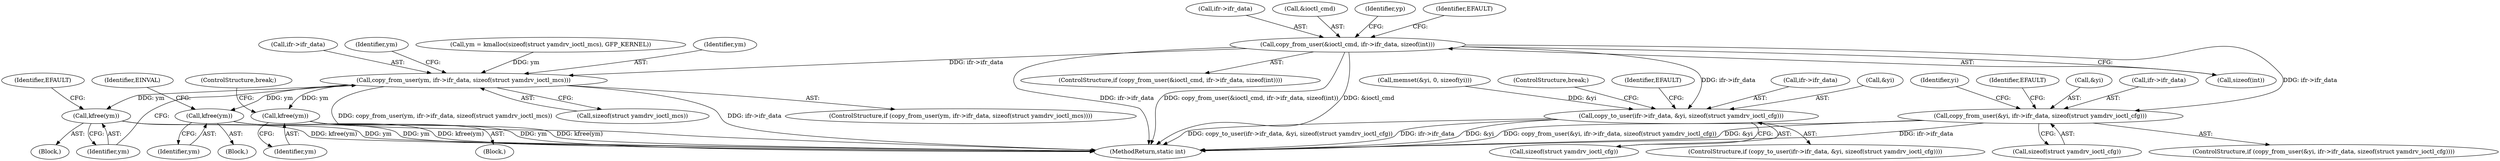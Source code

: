 digraph "0_linux_8e3fbf870481eb53b2d3a322d1fc395ad8b367ed@API" {
"1000121" [label="(Call,copy_from_user(&ioctl_cmd, ifr->ifr_data, sizeof(int)))"];
"1000182" [label="(Call,copy_from_user(ym, ifr->ifr_data, sizeof(struct yamdrv_ioctl_mcs)))"];
"1000190" [label="(Call,kfree(ym))"];
"1000202" [label="(Call,kfree(ym))"];
"1000215" [label="(Call,kfree(ym))"];
"1000227" [label="(Call,copy_from_user(&yi, ifr->ifr_data, sizeof(struct yamdrv_ioctl_cfg)))"];
"1000706" [label="(Call,copy_to_user(ifr->ifr_data, &yi, sizeof(struct yamdrv_ioctl_cfg)))"];
"1000187" [label="(Call,sizeof(struct yamdrv_ioctl_mcs))"];
"1000206" [label="(Identifier,EINVAL)"];
"1000121" [label="(Call,copy_from_user(&ioctl_cmd, ifr->ifr_data, sizeof(int)))"];
"1000203" [label="(Identifier,ym)"];
"1000712" [label="(Call,sizeof(struct yamdrv_ioctl_cfg))"];
"1000181" [label="(ControlStructure,if (copy_from_user(ym, ifr->ifr_data, sizeof(struct yamdrv_ioctl_mcs))))"];
"1000124" [label="(Call,ifr->ifr_data)"];
"1000190" [label="(Call,kfree(ym))"];
"1000716" [label="(Identifier,EFAULT)"];
"1000122" [label="(Call,&ioctl_cmd)"];
"1000237" [label="(Identifier,EFAULT)"];
"1000202" [label="(Call,kfree(ym))"];
"1000127" [label="(Call,sizeof(int))"];
"1000233" [label="(Call,sizeof(struct yamdrv_ioctl_cfg))"];
"1000707" [label="(Call,ifr->ifr_data)"];
"1000228" [label="(Call,&yi)"];
"1000171" [label="(Call,ym = kmalloc(sizeof(struct yamdrv_ioctl_mcs), GFP_KERNEL))"];
"1000217" [label="(ControlStructure,break;)"];
"1000230" [label="(Call,ifr->ifr_data)"];
"1000189" [label="(Block,)"];
"1000227" [label="(Call,copy_from_user(&yi, ifr->ifr_data, sizeof(struct yamdrv_ioctl_cfg)))"];
"1000201" [label="(Block,)"];
"1000182" [label="(Call,copy_from_user(ym, ifr->ifr_data, sizeof(struct yamdrv_ioctl_mcs)))"];
"1000183" [label="(Identifier,ym)"];
"1000216" [label="(Identifier,ym)"];
"1000243" [label="(Identifier,yi)"];
"1000135" [label="(Identifier,yp)"];
"1000194" [label="(Identifier,EFAULT)"];
"1000184" [label="(Call,ifr->ifr_data)"];
"1000710" [label="(Call,&yi)"];
"1000724" [label="(MethodReturn,static int)"];
"1000602" [label="(Call,memset(&yi, 0, sizeof(yi)))"];
"1000120" [label="(ControlStructure,if (copy_from_user(&ioctl_cmd, ifr->ifr_data, sizeof(int))))"];
"1000705" [label="(ControlStructure,if (copy_to_user(ifr->ifr_data, &yi, sizeof(struct yamdrv_ioctl_cfg))))"];
"1000131" [label="(Identifier,EFAULT)"];
"1000717" [label="(ControlStructure,break;)"];
"1000215" [label="(Call,kfree(ym))"];
"1000157" [label="(Block,)"];
"1000706" [label="(Call,copy_to_user(ifr->ifr_data, &yi, sizeof(struct yamdrv_ioctl_cfg)))"];
"1000198" [label="(Identifier,ym)"];
"1000191" [label="(Identifier,ym)"];
"1000226" [label="(ControlStructure,if (copy_from_user(&yi, ifr->ifr_data, sizeof(struct yamdrv_ioctl_cfg))))"];
"1000121" -> "1000120"  [label="AST: "];
"1000121" -> "1000127"  [label="CFG: "];
"1000122" -> "1000121"  [label="AST: "];
"1000124" -> "1000121"  [label="AST: "];
"1000127" -> "1000121"  [label="AST: "];
"1000131" -> "1000121"  [label="CFG: "];
"1000135" -> "1000121"  [label="CFG: "];
"1000121" -> "1000724"  [label="DDG: copy_from_user(&ioctl_cmd, ifr->ifr_data, sizeof(int))"];
"1000121" -> "1000724"  [label="DDG: &ioctl_cmd"];
"1000121" -> "1000724"  [label="DDG: ifr->ifr_data"];
"1000121" -> "1000182"  [label="DDG: ifr->ifr_data"];
"1000121" -> "1000227"  [label="DDG: ifr->ifr_data"];
"1000121" -> "1000706"  [label="DDG: ifr->ifr_data"];
"1000182" -> "1000181"  [label="AST: "];
"1000182" -> "1000187"  [label="CFG: "];
"1000183" -> "1000182"  [label="AST: "];
"1000184" -> "1000182"  [label="AST: "];
"1000187" -> "1000182"  [label="AST: "];
"1000191" -> "1000182"  [label="CFG: "];
"1000198" -> "1000182"  [label="CFG: "];
"1000182" -> "1000724"  [label="DDG: copy_from_user(ym, ifr->ifr_data, sizeof(struct yamdrv_ioctl_mcs))"];
"1000182" -> "1000724"  [label="DDG: ifr->ifr_data"];
"1000171" -> "1000182"  [label="DDG: ym"];
"1000182" -> "1000190"  [label="DDG: ym"];
"1000182" -> "1000202"  [label="DDG: ym"];
"1000182" -> "1000215"  [label="DDG: ym"];
"1000190" -> "1000189"  [label="AST: "];
"1000190" -> "1000191"  [label="CFG: "];
"1000191" -> "1000190"  [label="AST: "];
"1000194" -> "1000190"  [label="CFG: "];
"1000190" -> "1000724"  [label="DDG: kfree(ym)"];
"1000190" -> "1000724"  [label="DDG: ym"];
"1000202" -> "1000201"  [label="AST: "];
"1000202" -> "1000203"  [label="CFG: "];
"1000203" -> "1000202"  [label="AST: "];
"1000206" -> "1000202"  [label="CFG: "];
"1000202" -> "1000724"  [label="DDG: ym"];
"1000202" -> "1000724"  [label="DDG: kfree(ym)"];
"1000215" -> "1000157"  [label="AST: "];
"1000215" -> "1000216"  [label="CFG: "];
"1000216" -> "1000215"  [label="AST: "];
"1000217" -> "1000215"  [label="CFG: "];
"1000215" -> "1000724"  [label="DDG: ym"];
"1000215" -> "1000724"  [label="DDG: kfree(ym)"];
"1000227" -> "1000226"  [label="AST: "];
"1000227" -> "1000233"  [label="CFG: "];
"1000228" -> "1000227"  [label="AST: "];
"1000230" -> "1000227"  [label="AST: "];
"1000233" -> "1000227"  [label="AST: "];
"1000237" -> "1000227"  [label="CFG: "];
"1000243" -> "1000227"  [label="CFG: "];
"1000227" -> "1000724"  [label="DDG: copy_from_user(&yi, ifr->ifr_data, sizeof(struct yamdrv_ioctl_cfg))"];
"1000227" -> "1000724"  [label="DDG: &yi"];
"1000227" -> "1000724"  [label="DDG: ifr->ifr_data"];
"1000706" -> "1000705"  [label="AST: "];
"1000706" -> "1000712"  [label="CFG: "];
"1000707" -> "1000706"  [label="AST: "];
"1000710" -> "1000706"  [label="AST: "];
"1000712" -> "1000706"  [label="AST: "];
"1000716" -> "1000706"  [label="CFG: "];
"1000717" -> "1000706"  [label="CFG: "];
"1000706" -> "1000724"  [label="DDG: &yi"];
"1000706" -> "1000724"  [label="DDG: copy_to_user(ifr->ifr_data, &yi, sizeof(struct yamdrv_ioctl_cfg))"];
"1000706" -> "1000724"  [label="DDG: ifr->ifr_data"];
"1000602" -> "1000706"  [label="DDG: &yi"];
}
